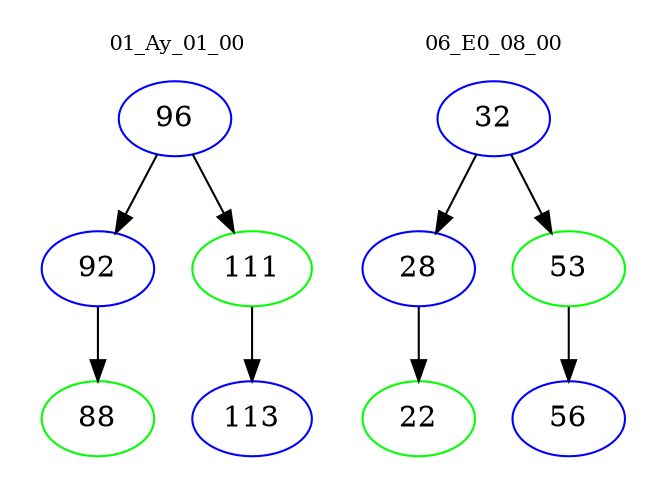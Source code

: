 digraph{
subgraph cluster_0 {
color = white
label = "01_Ay_01_00";
fontsize=10;
T0_96 [label="96", color="blue"]
T0_96 -> T0_92 [color="black"]
T0_92 [label="92", color="blue"]
T0_92 -> T0_88 [color="black"]
T0_88 [label="88", color="green"]
T0_96 -> T0_111 [color="black"]
T0_111 [label="111", color="green"]
T0_111 -> T0_113 [color="black"]
T0_113 [label="113", color="blue"]
}
subgraph cluster_1 {
color = white
label = "06_E0_08_00";
fontsize=10;
T1_32 [label="32", color="blue"]
T1_32 -> T1_28 [color="black"]
T1_28 [label="28", color="blue"]
T1_28 -> T1_22 [color="black"]
T1_22 [label="22", color="green"]
T1_32 -> T1_53 [color="black"]
T1_53 [label="53", color="green"]
T1_53 -> T1_56 [color="black"]
T1_56 [label="56", color="blue"]
}
}
